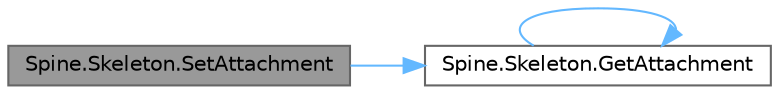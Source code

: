digraph "Spine.Skeleton.SetAttachment"
{
 // LATEX_PDF_SIZE
  bgcolor="transparent";
  edge [fontname=Helvetica,fontsize=10,labelfontname=Helvetica,labelfontsize=10];
  node [fontname=Helvetica,fontsize=10,shape=box,height=0.2,width=0.4];
  rankdir="LR";
  Node1 [id="Node000001",label="Spine.Skeleton.SetAttachment",height=0.2,width=0.4,color="gray40", fillcolor="grey60", style="filled", fontcolor="black",tooltip="A convenience method to set an attachment by finding the slot with FindSlot, finding the attachment w..."];
  Node1 -> Node2 [id="edge1_Node000001_Node000002",color="steelblue1",style="solid",tooltip=" "];
  Node2 [id="Node000002",label="Spine.Skeleton.GetAttachment",height=0.2,width=0.4,color="grey40", fillcolor="white", style="filled",URL="$class_spine_1_1_skeleton.html#a49a6dfe7d4e66ba8d142541022f17a82",tooltip="Finds an attachment by looking in the Skeleton.Skin and SkeletonData.DefaultSkin using the slot name ..."];
  Node2 -> Node2 [id="edge2_Node000002_Node000002",color="steelblue1",style="solid",tooltip=" "];
}
